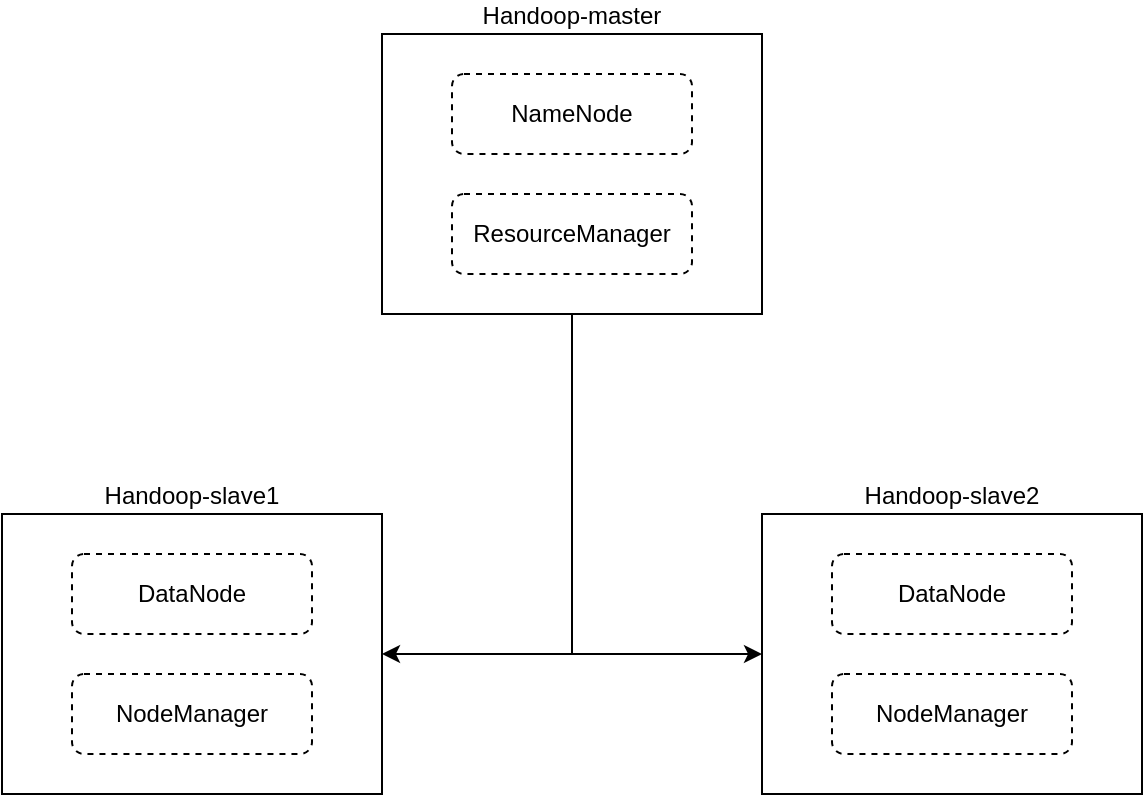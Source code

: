 <mxfile version="20.5.1" type="github">
  <diagram id="5G-h-dJz9C3-KpmdYzJW" name="第 1 页">
    <mxGraphModel dx="607" dy="777" grid="1" gridSize="10" guides="1" tooltips="1" connect="1" arrows="1" fold="1" page="1" pageScale="1" pageWidth="827" pageHeight="1169" math="0" shadow="0">
      <root>
        <mxCell id="0" />
        <mxCell id="1" parent="0" />
        <mxCell id="ERzMQ9y9kJyVMfolK5db-5" value="" style="group" vertex="1" connectable="0" parent="1">
          <mxGeometry x="245" y="80" width="190" height="140" as="geometry" />
        </mxCell>
        <mxCell id="ERzMQ9y9kJyVMfolK5db-2" value="Handoop-master" style="rounded=0;whiteSpace=wrap;html=1;labelPosition=center;verticalLabelPosition=top;align=center;verticalAlign=bottom;" vertex="1" parent="ERzMQ9y9kJyVMfolK5db-5">
          <mxGeometry width="190" height="140" as="geometry" />
        </mxCell>
        <mxCell id="ERzMQ9y9kJyVMfolK5db-3" value="NameNode" style="rounded=1;whiteSpace=wrap;html=1;dashed=1;" vertex="1" parent="ERzMQ9y9kJyVMfolK5db-5">
          <mxGeometry x="35" y="20" width="120" height="40" as="geometry" />
        </mxCell>
        <mxCell id="ERzMQ9y9kJyVMfolK5db-4" value="ResourceManager" style="rounded=1;whiteSpace=wrap;html=1;dashed=1;" vertex="1" parent="ERzMQ9y9kJyVMfolK5db-5">
          <mxGeometry x="35" y="80" width="120" height="40" as="geometry" />
        </mxCell>
        <mxCell id="ERzMQ9y9kJyVMfolK5db-7" value="" style="group" vertex="1" connectable="0" parent="1">
          <mxGeometry x="55" y="320" width="190" height="140" as="geometry" />
        </mxCell>
        <mxCell id="ERzMQ9y9kJyVMfolK5db-8" value="Handoop-slave1" style="rounded=0;whiteSpace=wrap;html=1;labelPosition=center;verticalLabelPosition=top;align=center;verticalAlign=bottom;" vertex="1" parent="ERzMQ9y9kJyVMfolK5db-7">
          <mxGeometry width="190" height="140" as="geometry" />
        </mxCell>
        <mxCell id="ERzMQ9y9kJyVMfolK5db-9" value="DataNode" style="rounded=1;whiteSpace=wrap;html=1;dashed=1;" vertex="1" parent="ERzMQ9y9kJyVMfolK5db-7">
          <mxGeometry x="35" y="20" width="120" height="40" as="geometry" />
        </mxCell>
        <mxCell id="ERzMQ9y9kJyVMfolK5db-10" value="NodeManager" style="rounded=1;whiteSpace=wrap;html=1;dashed=1;" vertex="1" parent="ERzMQ9y9kJyVMfolK5db-7">
          <mxGeometry x="35" y="80" width="120" height="40" as="geometry" />
        </mxCell>
        <mxCell id="ERzMQ9y9kJyVMfolK5db-11" value="" style="group" vertex="1" connectable="0" parent="1">
          <mxGeometry x="435" y="320" width="190" height="140" as="geometry" />
        </mxCell>
        <mxCell id="ERzMQ9y9kJyVMfolK5db-12" value="Handoop-slave2" style="rounded=0;whiteSpace=wrap;html=1;labelPosition=center;verticalLabelPosition=top;align=center;verticalAlign=bottom;" vertex="1" parent="ERzMQ9y9kJyVMfolK5db-11">
          <mxGeometry width="190" height="140" as="geometry" />
        </mxCell>
        <mxCell id="ERzMQ9y9kJyVMfolK5db-13" value="DataNode" style="rounded=1;whiteSpace=wrap;html=1;dashed=1;" vertex="1" parent="ERzMQ9y9kJyVMfolK5db-11">
          <mxGeometry x="35" y="20" width="120" height="40" as="geometry" />
        </mxCell>
        <mxCell id="ERzMQ9y9kJyVMfolK5db-14" value="NodeManager" style="rounded=1;whiteSpace=wrap;html=1;dashed=1;" vertex="1" parent="ERzMQ9y9kJyVMfolK5db-11">
          <mxGeometry x="35" y="80" width="120" height="40" as="geometry" />
        </mxCell>
        <mxCell id="ERzMQ9y9kJyVMfolK5db-15" style="edgeStyle=orthogonalEdgeStyle;rounded=0;orthogonalLoop=1;jettySize=auto;html=1;entryX=1;entryY=0.5;entryDx=0;entryDy=0;" edge="1" parent="1" source="ERzMQ9y9kJyVMfolK5db-2" target="ERzMQ9y9kJyVMfolK5db-8">
          <mxGeometry relative="1" as="geometry">
            <mxPoint x="300" y="420" as="targetPoint" />
          </mxGeometry>
        </mxCell>
        <mxCell id="ERzMQ9y9kJyVMfolK5db-16" style="edgeStyle=orthogonalEdgeStyle;rounded=0;orthogonalLoop=1;jettySize=auto;html=1;entryX=0;entryY=0.5;entryDx=0;entryDy=0;" edge="1" parent="1" source="ERzMQ9y9kJyVMfolK5db-2" target="ERzMQ9y9kJyVMfolK5db-12">
          <mxGeometry relative="1" as="geometry" />
        </mxCell>
      </root>
    </mxGraphModel>
  </diagram>
</mxfile>
